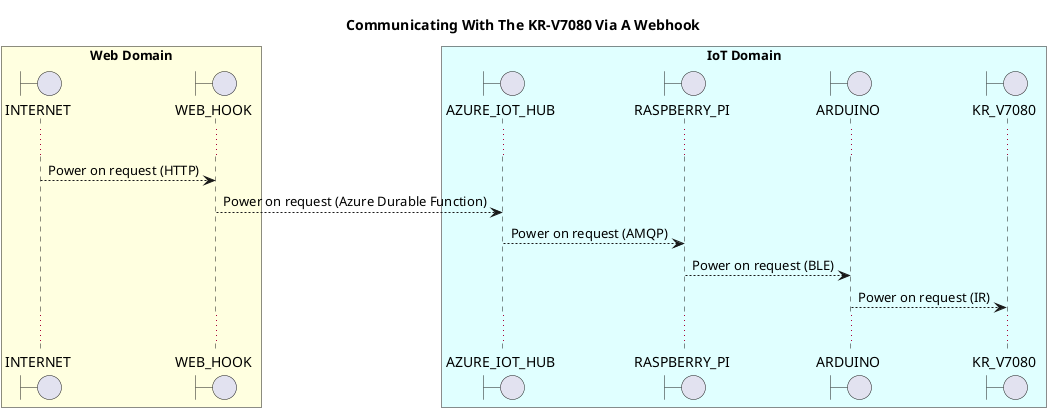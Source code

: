 @startuml high_level_sequence_diagram_webhook_krv7080

box "Web Domain" #LightYellow
boundary INTERNET as a
boundary WEB_HOOK as b
end box

box "IoT Domain" #LightCyan
boundary AZURE_IOT_HUB as c
boundary RASPBERRY_PI as d
boundary ARDUINO as e
boundary KR_V7080 as f
end box

title Communicating With The KR-V7080 Via A Webhook
...
a --> b: Power on request (HTTP)
b --> c: Power on request (Azure Durable Function)
c --> d: Power on request (AMQP)
d --> e: Power on request (BLE)
e --> f: Power on request (IR)
...
@enduml